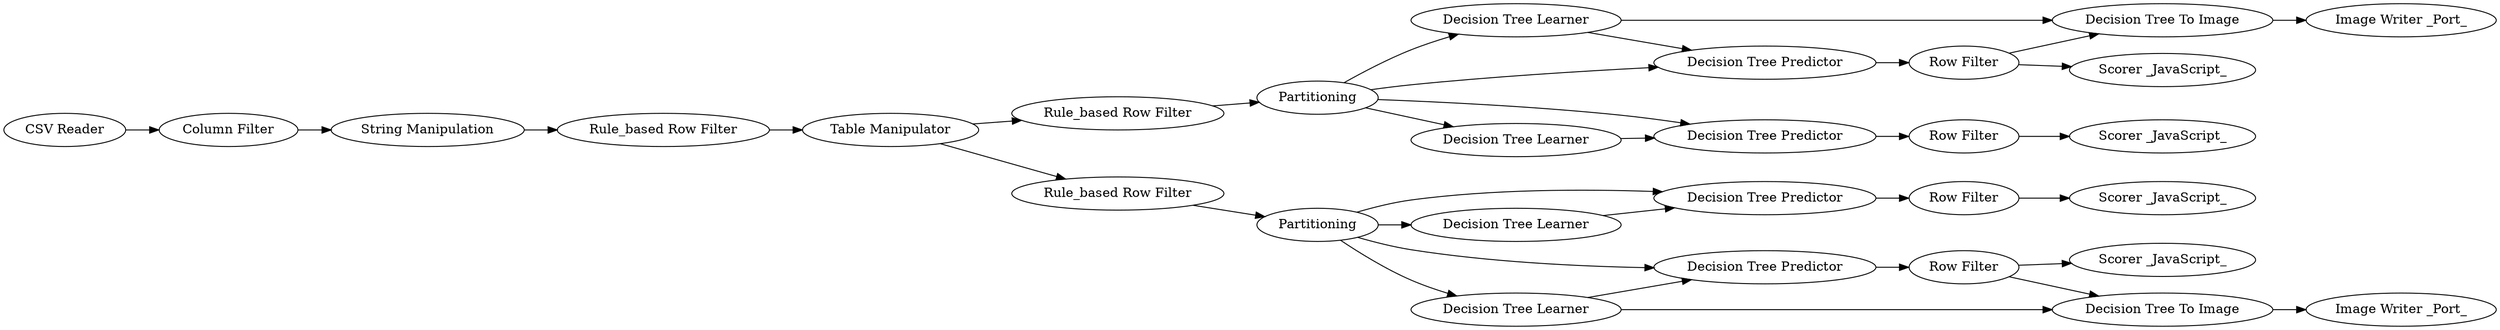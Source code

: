 digraph {
	42 -> 44
	56 -> 68
	44 -> 43
	4 -> 39
	2 -> 45
	47 -> 55
	39 -> 63
	55 -> 48
	52 -> 54
	68 -> 67
	70 -> 47
	55 -> 52
	2 -> 4
	46 -> 2
	70 -> 46
	39 -> 37
	56 -> 48
	29 -> 70
	55 -> 56
	9 -> 27
	50 -> 68
	55 -> 53
	45 -> 42
	53 -> 52
	48 -> 50
	63 -> 62
	2 -> 42
	50 -> 49
	54 -> 51
	38 -> 9
	3 -> 4
	2 -> 3
	3 -> 63
	27 -> 29
	27 [label="String Manipulation"]
	55 [label=Partitioning]
	9 [label="Column Filter"]
	45 [label="Decision Tree Learner"]
	52 [label="Decision Tree Predictor"]
	3 [label="Decision Tree Learner"]
	49 [label="Scorer _JavaScript_"]
	51 [label="Scorer _JavaScript_"]
	56 [label="Decision Tree Learner"]
	54 [label="Row Filter"]
	48 [label="Decision Tree Predictor"]
	50 [label="Row Filter"]
	42 [label="Decision Tree Predictor"]
	53 [label="Decision Tree Learner"]
	68 [label="Decision Tree To Image"]
	67 [label="Image Writer _Port_"]
	4 [label="Decision Tree Predictor"]
	47 [label="Rule_based Row Filter"]
	63 [label="Decision Tree To Image"]
	38 [label="CSV Reader"]
	43 [label="Scorer _JavaScript_"]
	44 [label="Row Filter"]
	62 [label="Image Writer _Port_"]
	29 [label="Rule_based Row Filter"]
	70 [label="Table Manipulator"]
	46 [label="Rule_based Row Filter"]
	39 [label="Row Filter"]
	2 [label=Partitioning]
	37 [label="Scorer _JavaScript_"]
	rankdir=LR
}
